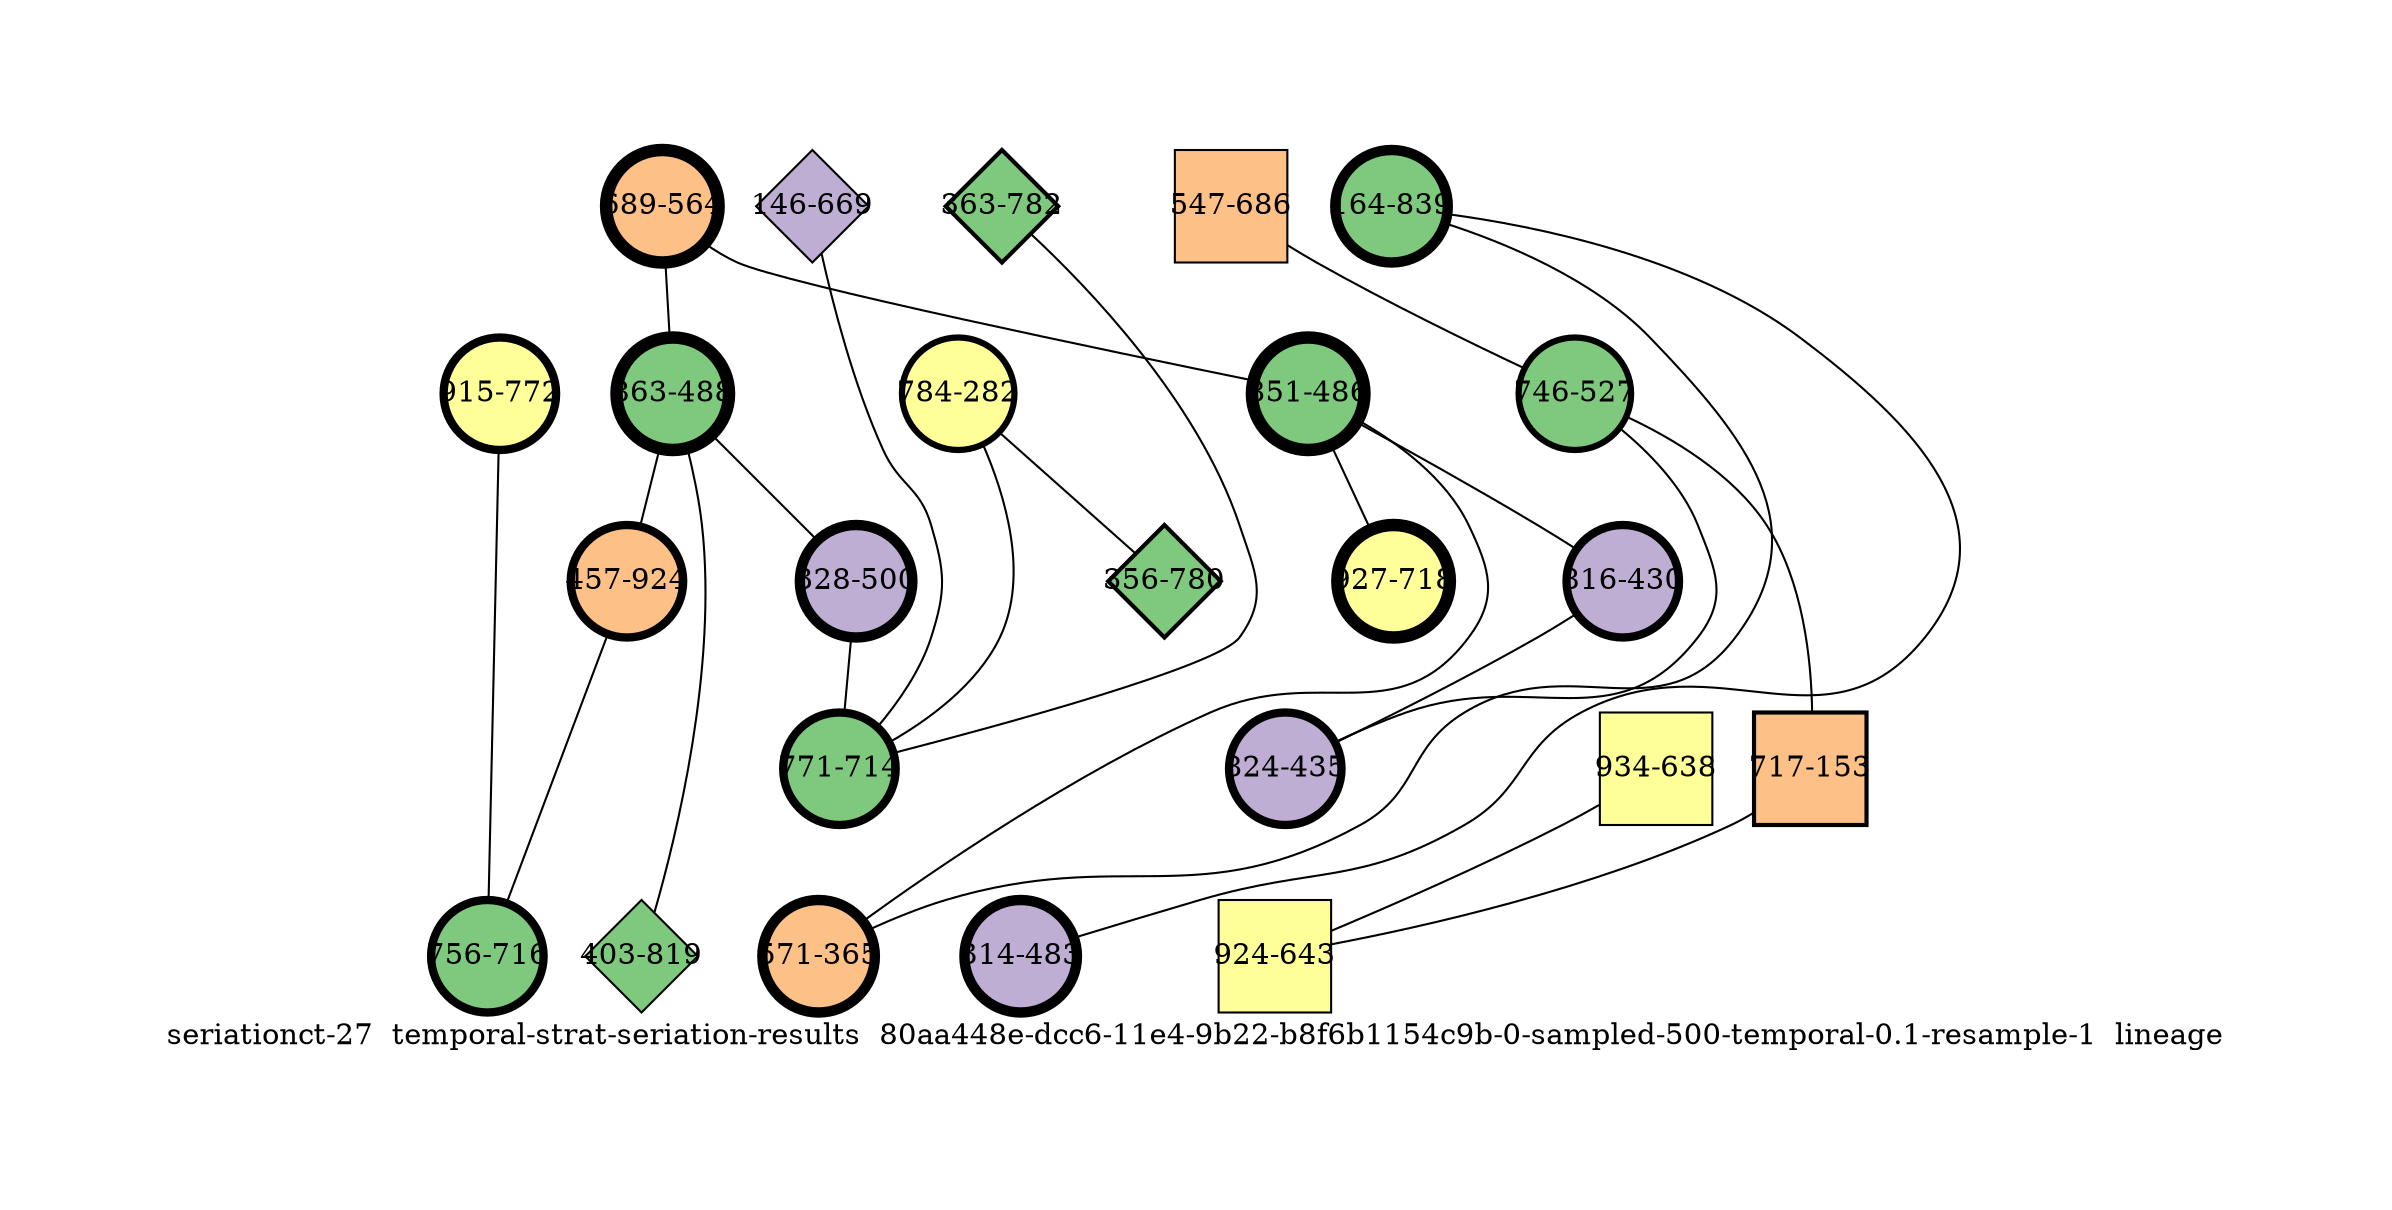 strict graph "seriationct-27  temporal-strat-seriation-results  80aa448e-dcc6-11e4-9b22-b8f6b1154c9b-0-sampled-500-temporal-0.1-resample-1  lineage" {
labelloc=b;
ratio=auto;
pad="1.0";
label="seriationct-27  temporal-strat-seriation-results  80aa448e-dcc6-11e4-9b22-b8f6b1154c9b-0-sampled-500-temporal-0.1-resample-1  lineage";
node [width="0.75", style=filled, fixedsize=true, height="0.75", shape=circle, label=""];
0 [xCoordinate="564.0", appears_in_slice=6, yCoordinate="689.0", colorscheme=accent6, lineage_id=0, short_label="689-564", label="689-564", shape=circle, cluster_id=2, fillcolor=3, size="500.0", id=0, penwidth="6.0"];
1 [xCoordinate="839.0", appears_in_slice=5, yCoordinate="164.0", colorscheme=accent6, lineage_id=0, short_label="164-839", label="164-839", shape=circle, cluster_id=0, fillcolor=1, size="500.0", id=1, penwidth="5.0"];
2 [xCoordinate="488.0", appears_in_slice=6, yCoordinate="863.0", colorscheme=accent6, lineage_id=0, short_label="863-488", label="863-488", shape=circle, cluster_id=0, fillcolor=1, size="500.0", id=2, penwidth="6.0"];
3 [xCoordinate="924.0", appears_in_slice=4, yCoordinate="457.0", colorscheme=accent6, lineage_id=0, short_label="457-924", label="457-924", shape=circle, cluster_id=2, fillcolor=3, size="500.0", id=3, penwidth="4.0"];
4 [xCoordinate="486.0", appears_in_slice=6, yCoordinate="851.0", colorscheme=accent6, lineage_id=0, short_label="851-486", label="851-486", shape=circle, cluster_id=0, fillcolor=1, size="500.0", id=4, penwidth="6.0"];
5 [xCoordinate="669.0", appears_in_slice=1, yCoordinate="146.0", colorscheme=accent6, lineage_id=2, short_label="146-669", label="146-669", shape=diamond, cluster_id=1, fillcolor=2, size="500.0", id=5, penwidth="1.0"];
6 [xCoordinate="365.0", appears_in_slice=5, yCoordinate="571.0", colorscheme=accent6, lineage_id=0, short_label="571-365", label="571-365", shape=circle, cluster_id=2, fillcolor=3, size="500.0", id=6, penwidth="5.0"];
7 [xCoordinate="686.0", appears_in_slice=1, yCoordinate="547.0", colorscheme=accent6, lineage_id=1, short_label="547-686", label="547-686", shape=square, cluster_id=2, fillcolor=3, size="500.0", id=7, penwidth="1.0"];
8 [xCoordinate="282.0", appears_in_slice=3, yCoordinate="784.0", colorscheme=accent6, lineage_id=0, short_label="784-282", label="784-282", shape=circle, cluster_id=3, fillcolor=4, size="500.0", id=8, penwidth="3.0"];
9 [xCoordinate="483.0", appears_in_slice=5, yCoordinate="314.0", colorscheme=accent6, lineage_id=0, short_label="314-483", label="314-483", shape=circle, cluster_id=1, fillcolor=2, size="500.0", id=19, penwidth="5.0"];
10 [xCoordinate="638.0", appears_in_slice=1, yCoordinate="934.0", colorscheme=accent6, lineage_id=1, short_label="934-638", label="934-638", shape=square, cluster_id=3, fillcolor=4, size="500.0", id=10, penwidth="1.0"];
11 [xCoordinate="430.0", appears_in_slice=4, yCoordinate="816.0", colorscheme=accent6, lineage_id=0, short_label="816-430", label="816-430", shape=circle, cluster_id=1, fillcolor=2, size="500.0", id=11, penwidth="4.0"];
12 [xCoordinate="782.0", appears_in_slice=2, yCoordinate="363.0", colorscheme=accent6, lineage_id=2, short_label="363-782", label="363-782", shape=diamond, cluster_id=0, fillcolor=1, size="500.0", id=12, penwidth="2.0"];
13 [xCoordinate="527.0", appears_in_slice=3, yCoordinate="746.0", colorscheme=accent6, lineage_id=0, short_label="746-527", label="746-527", shape=circle, cluster_id=0, fillcolor=1, size="500.0", id=13, penwidth="3.0"];
14 [xCoordinate="153.0", appears_in_slice=2, yCoordinate="717.0", colorscheme=accent6, lineage_id=1, short_label="717-153", label="717-153", shape=square, cluster_id=2, fillcolor=3, size="500.0", id=14, penwidth="2.0"];
15 [xCoordinate="500.0", appears_in_slice=5, yCoordinate="328.0", colorscheme=accent6, lineage_id=0, short_label="328-500", label="328-500", shape=circle, cluster_id=1, fillcolor=2, size="500.0", id=15, penwidth="5.0"];
16 [xCoordinate="819.0", appears_in_slice=1, yCoordinate="403.0", colorscheme=accent6, lineage_id=2, short_label="403-819", label="403-819", shape=diamond, cluster_id=0, fillcolor=1, size="500.0", id=16, penwidth="1.0"];
17 [xCoordinate="718.0", appears_in_slice=6, yCoordinate="927.0", colorscheme=accent6, lineage_id=0, short_label="927-718", label="927-718", shape=circle, cluster_id=3, fillcolor=4, size="500.0", id=17, penwidth="6.0"];
18 [xCoordinate="772.0", appears_in_slice=4, yCoordinate="915.0", colorscheme=accent6, lineage_id=0, short_label="915-772", label="915-772", shape=circle, cluster_id=3, fillcolor=4, size="500.0", id=18, penwidth="4.0"];
19 [xCoordinate="714.0", appears_in_slice=4, yCoordinate="771.0", colorscheme=accent6, lineage_id=0, short_label="771-714", label="771-714", shape=circle, cluster_id=0, fillcolor=1, size="500.0", id=9, penwidth="4.0"];
20 [xCoordinate="435.0", appears_in_slice=4, yCoordinate="824.0", colorscheme=accent6, lineage_id=0, short_label="824-435", label="824-435", shape=circle, cluster_id=1, fillcolor=2, size="500.0", id=20, penwidth="4.0"];
21 [xCoordinate="643.0", appears_in_slice=1, yCoordinate="924.0", colorscheme=accent6, lineage_id=1, short_label="924-643", label="924-643", shape=square, cluster_id=3, fillcolor=4, size="500.0", id=21, penwidth="1.0"];
22 [xCoordinate="716.0", appears_in_slice=4, yCoordinate="756.0", colorscheme=accent6, lineage_id=0, short_label="756-716", label="756-716", shape=circle, cluster_id=0, fillcolor=1, size="500.0", id=22, penwidth="4.0"];
23 [xCoordinate="780.0", appears_in_slice=2, yCoordinate="356.0", colorscheme=accent6, lineage_id=2, short_label="356-780", label="356-780", shape=diamond, cluster_id=0, fillcolor=1, size="500.0", id=23, penwidth="2.0"];
0 -- 2  [inverseweight="15.4746115148", weight="0.0646219776856"];
0 -- 4  [inverseweight="4.8314252971", weight="0.206978259728"];
1 -- 9  [inverseweight="31.25", weight="0.032"];
1 -- 6  [inverseweight="46.8292905791", weight="0.0213541565041"];
2 -- 16  [inverseweight="1.3400829076", weight="0.74622248693"];
2 -- 3  [inverseweight="1.51434519152", weight="0.660351421593"];
2 -- 15  [inverseweight="2.19933783507", weight="0.454682306671"];
3 -- 22  [inverseweight="25.0", weight="0.04"];
4 -- 17  [inverseweight="3.98460137771", weight="0.250966133173"];
4 -- 11  [inverseweight="3.55047735827", weight="0.281652267877"];
4 -- 6  [inverseweight="3.12573267947", weight="0.319924991209"];
5 -- 19  [inverseweight="2.98892562412", weight="0.334568378661"];
7 -- 13  [inverseweight="1.58308722637", weight="0.631677132719"];
8 -- 19  [inverseweight="4.82737038636", weight="0.20715211802"];
8 -- 23  [inverseweight="2.07388554966", weight="0.482186685839"];
10 -- 21  [inverseweight="41.3802944301", weight="0.0241660919472"];
11 -- 20  [inverseweight="13.6691637953", weight="0.0731573646327"];
12 -- 19  [inverseweight="4.99152161377", weight="0.20033971149"];
13 -- 20  [inverseweight="1.85862047882", weight="0.538033456209"];
13 -- 14  [inverseweight="1.83855838234", weight="0.543904403365"];
14 -- 21  [inverseweight="2.183218778", weight="0.458039299624"];
15 -- 19  [inverseweight="2.5196671679", weight="0.396877814951"];
18 -- 22  [inverseweight="16.5204650114", weight="0.0605309838017"];
}
